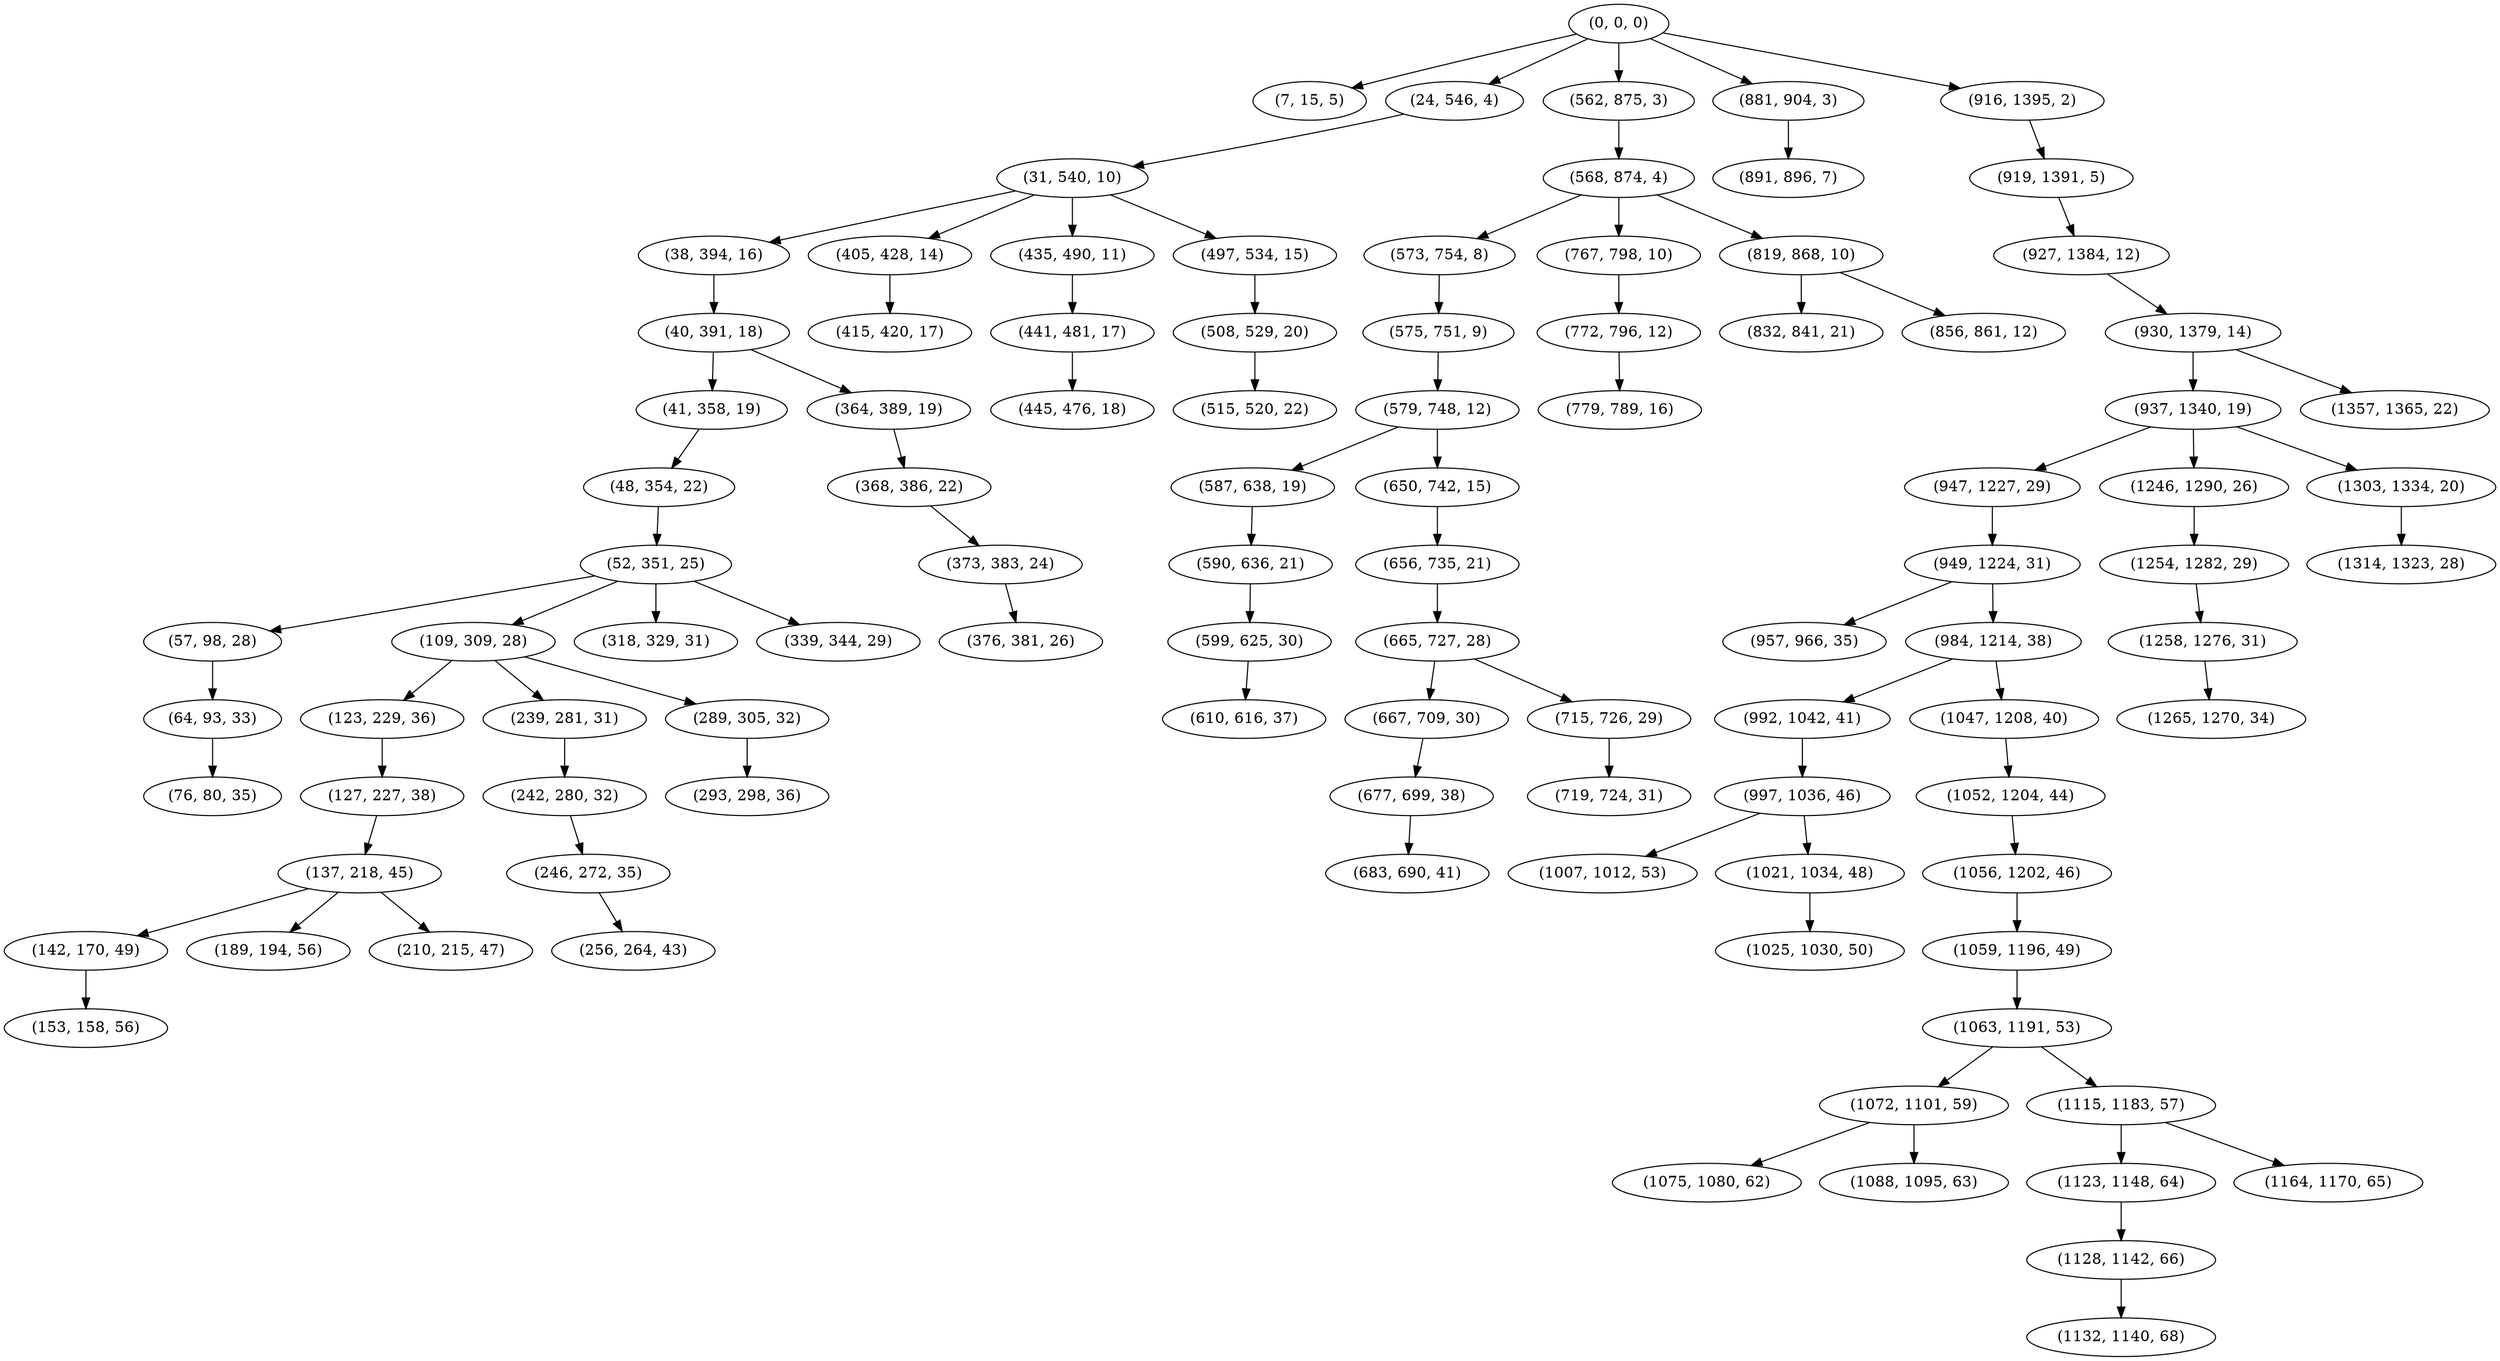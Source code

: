 digraph tree {
    "(0, 0, 0)";
    "(7, 15, 5)";
    "(24, 546, 4)";
    "(31, 540, 10)";
    "(38, 394, 16)";
    "(40, 391, 18)";
    "(41, 358, 19)";
    "(48, 354, 22)";
    "(52, 351, 25)";
    "(57, 98, 28)";
    "(64, 93, 33)";
    "(76, 80, 35)";
    "(109, 309, 28)";
    "(123, 229, 36)";
    "(127, 227, 38)";
    "(137, 218, 45)";
    "(142, 170, 49)";
    "(153, 158, 56)";
    "(189, 194, 56)";
    "(210, 215, 47)";
    "(239, 281, 31)";
    "(242, 280, 32)";
    "(246, 272, 35)";
    "(256, 264, 43)";
    "(289, 305, 32)";
    "(293, 298, 36)";
    "(318, 329, 31)";
    "(339, 344, 29)";
    "(364, 389, 19)";
    "(368, 386, 22)";
    "(373, 383, 24)";
    "(376, 381, 26)";
    "(405, 428, 14)";
    "(415, 420, 17)";
    "(435, 490, 11)";
    "(441, 481, 17)";
    "(445, 476, 18)";
    "(497, 534, 15)";
    "(508, 529, 20)";
    "(515, 520, 22)";
    "(562, 875, 3)";
    "(568, 874, 4)";
    "(573, 754, 8)";
    "(575, 751, 9)";
    "(579, 748, 12)";
    "(587, 638, 19)";
    "(590, 636, 21)";
    "(599, 625, 30)";
    "(610, 616, 37)";
    "(650, 742, 15)";
    "(656, 735, 21)";
    "(665, 727, 28)";
    "(667, 709, 30)";
    "(677, 699, 38)";
    "(683, 690, 41)";
    "(715, 726, 29)";
    "(719, 724, 31)";
    "(767, 798, 10)";
    "(772, 796, 12)";
    "(779, 789, 16)";
    "(819, 868, 10)";
    "(832, 841, 21)";
    "(856, 861, 12)";
    "(881, 904, 3)";
    "(891, 896, 7)";
    "(916, 1395, 2)";
    "(919, 1391, 5)";
    "(927, 1384, 12)";
    "(930, 1379, 14)";
    "(937, 1340, 19)";
    "(947, 1227, 29)";
    "(949, 1224, 31)";
    "(957, 966, 35)";
    "(984, 1214, 38)";
    "(992, 1042, 41)";
    "(997, 1036, 46)";
    "(1007, 1012, 53)";
    "(1021, 1034, 48)";
    "(1025, 1030, 50)";
    "(1047, 1208, 40)";
    "(1052, 1204, 44)";
    "(1056, 1202, 46)";
    "(1059, 1196, 49)";
    "(1063, 1191, 53)";
    "(1072, 1101, 59)";
    "(1075, 1080, 62)";
    "(1088, 1095, 63)";
    "(1115, 1183, 57)";
    "(1123, 1148, 64)";
    "(1128, 1142, 66)";
    "(1132, 1140, 68)";
    "(1164, 1170, 65)";
    "(1246, 1290, 26)";
    "(1254, 1282, 29)";
    "(1258, 1276, 31)";
    "(1265, 1270, 34)";
    "(1303, 1334, 20)";
    "(1314, 1323, 28)";
    "(1357, 1365, 22)";
    "(0, 0, 0)" -> "(7, 15, 5)";
    "(0, 0, 0)" -> "(24, 546, 4)";
    "(0, 0, 0)" -> "(562, 875, 3)";
    "(0, 0, 0)" -> "(881, 904, 3)";
    "(0, 0, 0)" -> "(916, 1395, 2)";
    "(24, 546, 4)" -> "(31, 540, 10)";
    "(31, 540, 10)" -> "(38, 394, 16)";
    "(31, 540, 10)" -> "(405, 428, 14)";
    "(31, 540, 10)" -> "(435, 490, 11)";
    "(31, 540, 10)" -> "(497, 534, 15)";
    "(38, 394, 16)" -> "(40, 391, 18)";
    "(40, 391, 18)" -> "(41, 358, 19)";
    "(40, 391, 18)" -> "(364, 389, 19)";
    "(41, 358, 19)" -> "(48, 354, 22)";
    "(48, 354, 22)" -> "(52, 351, 25)";
    "(52, 351, 25)" -> "(57, 98, 28)";
    "(52, 351, 25)" -> "(109, 309, 28)";
    "(52, 351, 25)" -> "(318, 329, 31)";
    "(52, 351, 25)" -> "(339, 344, 29)";
    "(57, 98, 28)" -> "(64, 93, 33)";
    "(64, 93, 33)" -> "(76, 80, 35)";
    "(109, 309, 28)" -> "(123, 229, 36)";
    "(109, 309, 28)" -> "(239, 281, 31)";
    "(109, 309, 28)" -> "(289, 305, 32)";
    "(123, 229, 36)" -> "(127, 227, 38)";
    "(127, 227, 38)" -> "(137, 218, 45)";
    "(137, 218, 45)" -> "(142, 170, 49)";
    "(137, 218, 45)" -> "(189, 194, 56)";
    "(137, 218, 45)" -> "(210, 215, 47)";
    "(142, 170, 49)" -> "(153, 158, 56)";
    "(239, 281, 31)" -> "(242, 280, 32)";
    "(242, 280, 32)" -> "(246, 272, 35)";
    "(246, 272, 35)" -> "(256, 264, 43)";
    "(289, 305, 32)" -> "(293, 298, 36)";
    "(364, 389, 19)" -> "(368, 386, 22)";
    "(368, 386, 22)" -> "(373, 383, 24)";
    "(373, 383, 24)" -> "(376, 381, 26)";
    "(405, 428, 14)" -> "(415, 420, 17)";
    "(435, 490, 11)" -> "(441, 481, 17)";
    "(441, 481, 17)" -> "(445, 476, 18)";
    "(497, 534, 15)" -> "(508, 529, 20)";
    "(508, 529, 20)" -> "(515, 520, 22)";
    "(562, 875, 3)" -> "(568, 874, 4)";
    "(568, 874, 4)" -> "(573, 754, 8)";
    "(568, 874, 4)" -> "(767, 798, 10)";
    "(568, 874, 4)" -> "(819, 868, 10)";
    "(573, 754, 8)" -> "(575, 751, 9)";
    "(575, 751, 9)" -> "(579, 748, 12)";
    "(579, 748, 12)" -> "(587, 638, 19)";
    "(579, 748, 12)" -> "(650, 742, 15)";
    "(587, 638, 19)" -> "(590, 636, 21)";
    "(590, 636, 21)" -> "(599, 625, 30)";
    "(599, 625, 30)" -> "(610, 616, 37)";
    "(650, 742, 15)" -> "(656, 735, 21)";
    "(656, 735, 21)" -> "(665, 727, 28)";
    "(665, 727, 28)" -> "(667, 709, 30)";
    "(665, 727, 28)" -> "(715, 726, 29)";
    "(667, 709, 30)" -> "(677, 699, 38)";
    "(677, 699, 38)" -> "(683, 690, 41)";
    "(715, 726, 29)" -> "(719, 724, 31)";
    "(767, 798, 10)" -> "(772, 796, 12)";
    "(772, 796, 12)" -> "(779, 789, 16)";
    "(819, 868, 10)" -> "(832, 841, 21)";
    "(819, 868, 10)" -> "(856, 861, 12)";
    "(881, 904, 3)" -> "(891, 896, 7)";
    "(916, 1395, 2)" -> "(919, 1391, 5)";
    "(919, 1391, 5)" -> "(927, 1384, 12)";
    "(927, 1384, 12)" -> "(930, 1379, 14)";
    "(930, 1379, 14)" -> "(937, 1340, 19)";
    "(930, 1379, 14)" -> "(1357, 1365, 22)";
    "(937, 1340, 19)" -> "(947, 1227, 29)";
    "(937, 1340, 19)" -> "(1246, 1290, 26)";
    "(937, 1340, 19)" -> "(1303, 1334, 20)";
    "(947, 1227, 29)" -> "(949, 1224, 31)";
    "(949, 1224, 31)" -> "(957, 966, 35)";
    "(949, 1224, 31)" -> "(984, 1214, 38)";
    "(984, 1214, 38)" -> "(992, 1042, 41)";
    "(984, 1214, 38)" -> "(1047, 1208, 40)";
    "(992, 1042, 41)" -> "(997, 1036, 46)";
    "(997, 1036, 46)" -> "(1007, 1012, 53)";
    "(997, 1036, 46)" -> "(1021, 1034, 48)";
    "(1021, 1034, 48)" -> "(1025, 1030, 50)";
    "(1047, 1208, 40)" -> "(1052, 1204, 44)";
    "(1052, 1204, 44)" -> "(1056, 1202, 46)";
    "(1056, 1202, 46)" -> "(1059, 1196, 49)";
    "(1059, 1196, 49)" -> "(1063, 1191, 53)";
    "(1063, 1191, 53)" -> "(1072, 1101, 59)";
    "(1063, 1191, 53)" -> "(1115, 1183, 57)";
    "(1072, 1101, 59)" -> "(1075, 1080, 62)";
    "(1072, 1101, 59)" -> "(1088, 1095, 63)";
    "(1115, 1183, 57)" -> "(1123, 1148, 64)";
    "(1115, 1183, 57)" -> "(1164, 1170, 65)";
    "(1123, 1148, 64)" -> "(1128, 1142, 66)";
    "(1128, 1142, 66)" -> "(1132, 1140, 68)";
    "(1246, 1290, 26)" -> "(1254, 1282, 29)";
    "(1254, 1282, 29)" -> "(1258, 1276, 31)";
    "(1258, 1276, 31)" -> "(1265, 1270, 34)";
    "(1303, 1334, 20)" -> "(1314, 1323, 28)";
}
